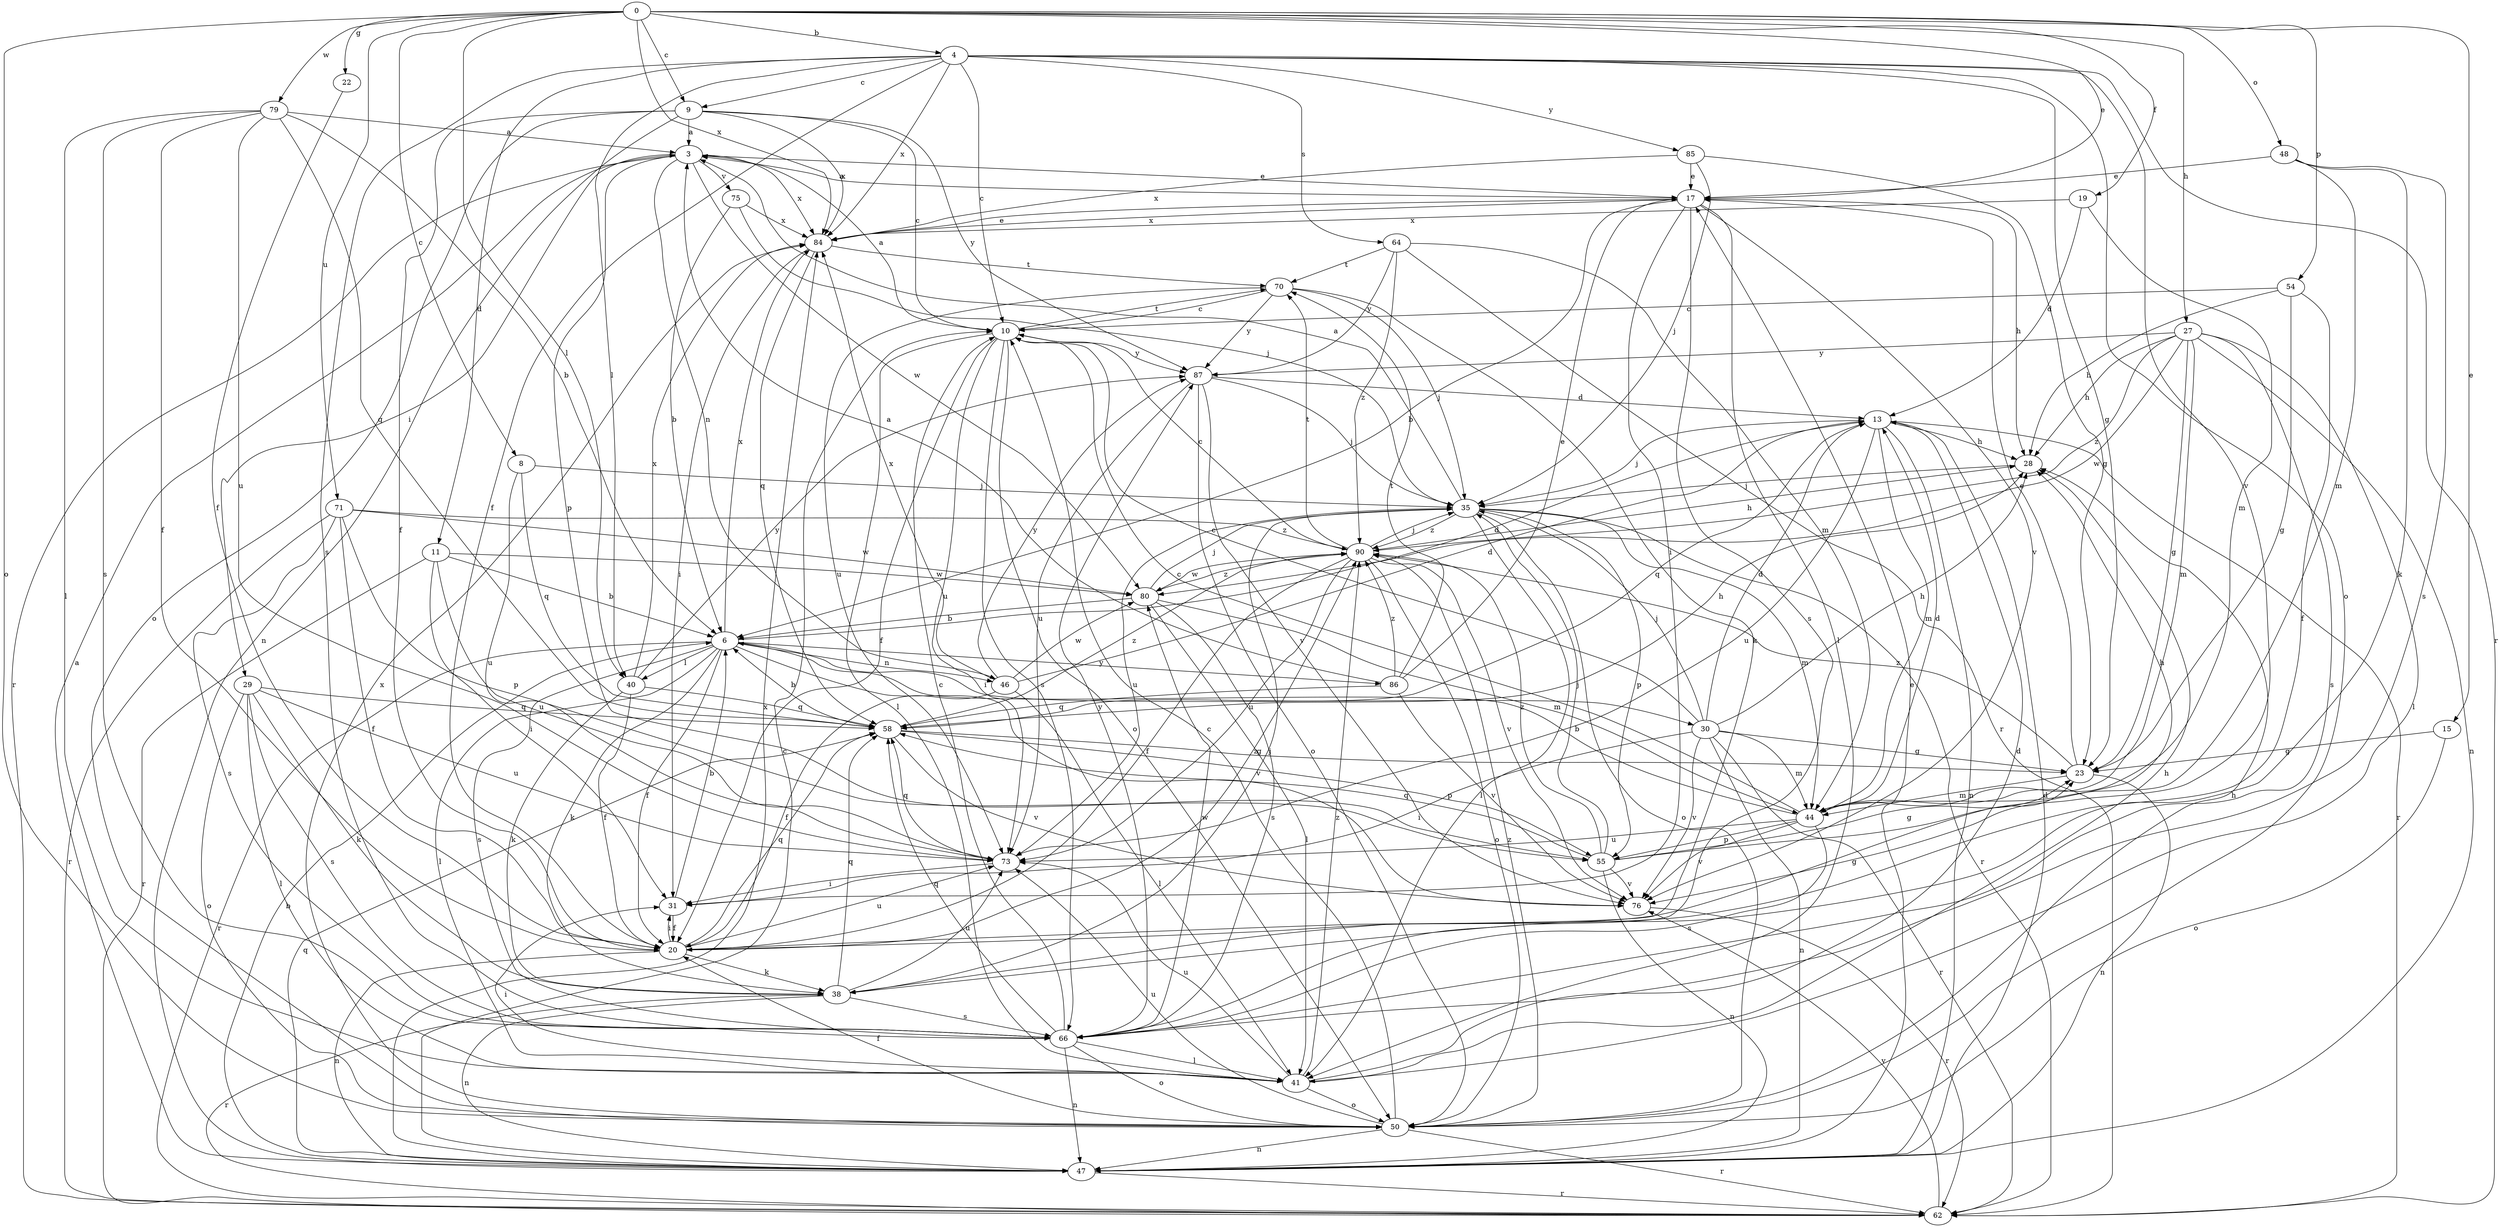 strict digraph  {
0;
3;
4;
6;
8;
9;
10;
11;
13;
15;
17;
19;
20;
22;
23;
27;
28;
29;
30;
31;
35;
38;
40;
41;
44;
46;
47;
48;
50;
54;
55;
58;
62;
64;
66;
70;
71;
73;
75;
76;
79;
80;
84;
85;
86;
87;
90;
0 -> 4  [label=b];
0 -> 8  [label=c];
0 -> 9  [label=c];
0 -> 15  [label=e];
0 -> 17  [label=e];
0 -> 19  [label=f];
0 -> 22  [label=g];
0 -> 27  [label=h];
0 -> 40  [label=l];
0 -> 48  [label=o];
0 -> 50  [label=o];
0 -> 54  [label=p];
0 -> 71  [label=u];
0 -> 79  [label=w];
0 -> 84  [label=x];
3 -> 17  [label=e];
3 -> 29  [label=i];
3 -> 46  [label=n];
3 -> 55  [label=p];
3 -> 62  [label=r];
3 -> 75  [label=v];
3 -> 80  [label=w];
3 -> 84  [label=x];
4 -> 9  [label=c];
4 -> 10  [label=c];
4 -> 11  [label=d];
4 -> 20  [label=f];
4 -> 23  [label=g];
4 -> 40  [label=l];
4 -> 50  [label=o];
4 -> 62  [label=r];
4 -> 64  [label=s];
4 -> 66  [label=s];
4 -> 76  [label=v];
4 -> 84  [label=x];
4 -> 85  [label=y];
6 -> 13  [label=d];
6 -> 20  [label=f];
6 -> 30  [label=i];
6 -> 38  [label=k];
6 -> 40  [label=l];
6 -> 41  [label=l];
6 -> 46  [label=n];
6 -> 62  [label=r];
6 -> 66  [label=s];
6 -> 76  [label=v];
6 -> 84  [label=x];
6 -> 86  [label=y];
8 -> 35  [label=j];
8 -> 58  [label=q];
8 -> 73  [label=u];
9 -> 3  [label=a];
9 -> 10  [label=c];
9 -> 20  [label=f];
9 -> 47  [label=n];
9 -> 50  [label=o];
9 -> 84  [label=x];
9 -> 87  [label=y];
10 -> 3  [label=a];
10 -> 20  [label=f];
10 -> 41  [label=l];
10 -> 50  [label=o];
10 -> 66  [label=s];
10 -> 70  [label=t];
10 -> 73  [label=u];
10 -> 87  [label=y];
11 -> 6  [label=b];
11 -> 31  [label=i];
11 -> 62  [label=r];
11 -> 73  [label=u];
11 -> 80  [label=w];
13 -> 28  [label=h];
13 -> 35  [label=j];
13 -> 44  [label=m];
13 -> 47  [label=n];
13 -> 58  [label=q];
13 -> 62  [label=r];
13 -> 73  [label=u];
15 -> 23  [label=g];
15 -> 50  [label=o];
17 -> 3  [label=a];
17 -> 6  [label=b];
17 -> 28  [label=h];
17 -> 31  [label=i];
17 -> 41  [label=l];
17 -> 66  [label=s];
17 -> 76  [label=v];
17 -> 84  [label=x];
19 -> 13  [label=d];
19 -> 44  [label=m];
19 -> 84  [label=x];
20 -> 23  [label=g];
20 -> 31  [label=i];
20 -> 38  [label=k];
20 -> 47  [label=n];
20 -> 58  [label=q];
20 -> 73  [label=u];
20 -> 90  [label=z];
22 -> 20  [label=f];
23 -> 17  [label=e];
23 -> 44  [label=m];
23 -> 47  [label=n];
23 -> 90  [label=z];
27 -> 23  [label=g];
27 -> 28  [label=h];
27 -> 41  [label=l];
27 -> 44  [label=m];
27 -> 47  [label=n];
27 -> 66  [label=s];
27 -> 80  [label=w];
27 -> 87  [label=y];
27 -> 90  [label=z];
28 -> 35  [label=j];
29 -> 38  [label=k];
29 -> 41  [label=l];
29 -> 50  [label=o];
29 -> 58  [label=q];
29 -> 66  [label=s];
29 -> 73  [label=u];
30 -> 10  [label=c];
30 -> 13  [label=d];
30 -> 23  [label=g];
30 -> 28  [label=h];
30 -> 31  [label=i];
30 -> 35  [label=j];
30 -> 44  [label=m];
30 -> 47  [label=n];
30 -> 62  [label=r];
30 -> 76  [label=v];
31 -> 6  [label=b];
31 -> 20  [label=f];
35 -> 3  [label=a];
35 -> 41  [label=l];
35 -> 44  [label=m];
35 -> 50  [label=o];
35 -> 55  [label=p];
35 -> 62  [label=r];
35 -> 73  [label=u];
35 -> 90  [label=z];
38 -> 35  [label=j];
38 -> 47  [label=n];
38 -> 58  [label=q];
38 -> 62  [label=r];
38 -> 66  [label=s];
38 -> 73  [label=u];
40 -> 20  [label=f];
40 -> 38  [label=k];
40 -> 58  [label=q];
40 -> 84  [label=x];
40 -> 87  [label=y];
41 -> 13  [label=d];
41 -> 28  [label=h];
41 -> 31  [label=i];
41 -> 50  [label=o];
41 -> 73  [label=u];
41 -> 90  [label=z];
44 -> 6  [label=b];
44 -> 10  [label=c];
44 -> 13  [label=d];
44 -> 55  [label=p];
44 -> 66  [label=s];
44 -> 73  [label=u];
44 -> 76  [label=v];
46 -> 13  [label=d];
46 -> 20  [label=f];
46 -> 41  [label=l];
46 -> 80  [label=w];
46 -> 84  [label=x];
46 -> 87  [label=y];
47 -> 3  [label=a];
47 -> 6  [label=b];
47 -> 10  [label=c];
47 -> 13  [label=d];
47 -> 17  [label=e];
47 -> 58  [label=q];
47 -> 62  [label=r];
47 -> 84  [label=x];
48 -> 17  [label=e];
48 -> 38  [label=k];
48 -> 44  [label=m];
48 -> 66  [label=s];
50 -> 10  [label=c];
50 -> 20  [label=f];
50 -> 28  [label=h];
50 -> 47  [label=n];
50 -> 62  [label=r];
50 -> 73  [label=u];
50 -> 84  [label=x];
50 -> 90  [label=z];
54 -> 10  [label=c];
54 -> 20  [label=f];
54 -> 23  [label=g];
54 -> 28  [label=h];
55 -> 23  [label=g];
55 -> 28  [label=h];
55 -> 35  [label=j];
55 -> 47  [label=n];
55 -> 58  [label=q];
55 -> 76  [label=v];
55 -> 90  [label=z];
58 -> 6  [label=b];
58 -> 23  [label=g];
58 -> 28  [label=h];
58 -> 55  [label=p];
58 -> 76  [label=v];
58 -> 90  [label=z];
62 -> 76  [label=v];
64 -> 44  [label=m];
64 -> 62  [label=r];
64 -> 70  [label=t];
64 -> 87  [label=y];
64 -> 90  [label=z];
66 -> 10  [label=c];
66 -> 41  [label=l];
66 -> 47  [label=n];
66 -> 50  [label=o];
66 -> 58  [label=q];
66 -> 80  [label=w];
66 -> 87  [label=y];
70 -> 10  [label=c];
70 -> 35  [label=j];
70 -> 38  [label=k];
70 -> 73  [label=u];
70 -> 87  [label=y];
71 -> 20  [label=f];
71 -> 55  [label=p];
71 -> 62  [label=r];
71 -> 66  [label=s];
71 -> 80  [label=w];
71 -> 90  [label=z];
73 -> 31  [label=i];
73 -> 58  [label=q];
75 -> 6  [label=b];
75 -> 35  [label=j];
75 -> 84  [label=x];
76 -> 62  [label=r];
79 -> 3  [label=a];
79 -> 6  [label=b];
79 -> 20  [label=f];
79 -> 41  [label=l];
79 -> 58  [label=q];
79 -> 66  [label=s];
79 -> 73  [label=u];
80 -> 6  [label=b];
80 -> 35  [label=j];
80 -> 41  [label=l];
80 -> 44  [label=m];
80 -> 66  [label=s];
80 -> 90  [label=z];
84 -> 17  [label=e];
84 -> 31  [label=i];
84 -> 58  [label=q];
84 -> 70  [label=t];
85 -> 17  [label=e];
85 -> 23  [label=g];
85 -> 35  [label=j];
85 -> 84  [label=x];
86 -> 3  [label=a];
86 -> 17  [label=e];
86 -> 58  [label=q];
86 -> 70  [label=t];
86 -> 76  [label=v];
86 -> 90  [label=z];
87 -> 13  [label=d];
87 -> 35  [label=j];
87 -> 50  [label=o];
87 -> 73  [label=u];
87 -> 76  [label=v];
90 -> 10  [label=c];
90 -> 20  [label=f];
90 -> 28  [label=h];
90 -> 35  [label=j];
90 -> 50  [label=o];
90 -> 70  [label=t];
90 -> 73  [label=u];
90 -> 76  [label=v];
90 -> 80  [label=w];
}
